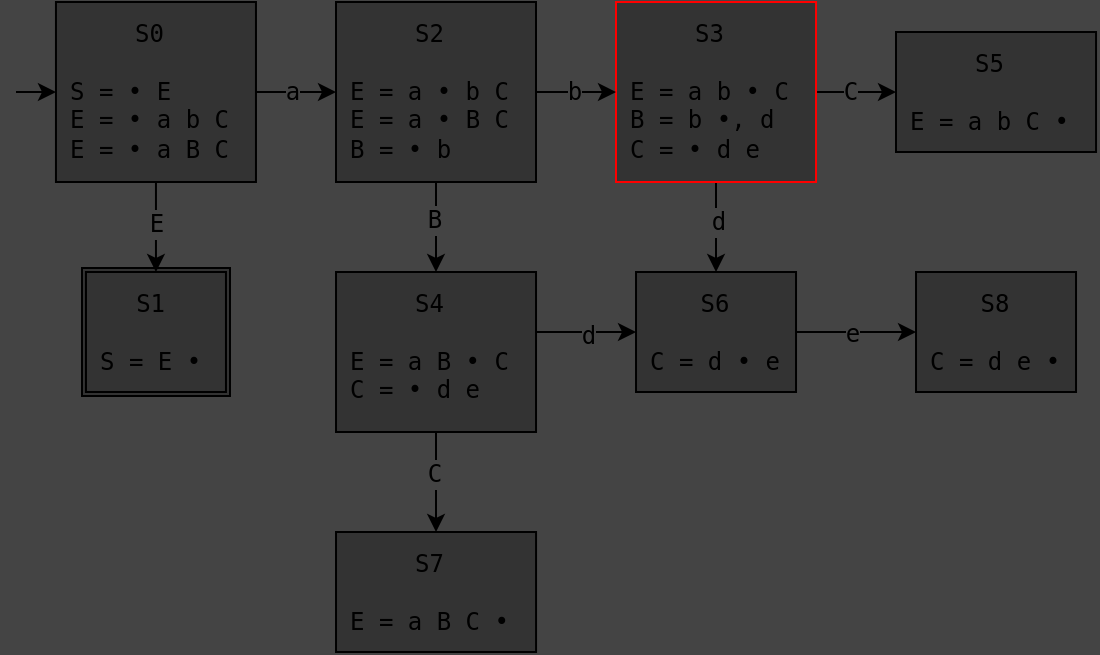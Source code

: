 <mxfile version="25.0.2">
  <diagram name="Page-1" id="PYJ2EbEZMSt3SerLNBYG">
    <mxGraphModel dx="339" dy="344" grid="1" gridSize="10" guides="1" tooltips="1" connect="1" arrows="1" fold="1" page="1" pageScale="1" pageWidth="827" pageHeight="1169" background="#444444" math="0" shadow="0">
      <root>
        <mxCell id="0" />
        <mxCell id="1" parent="0" />
        <mxCell id="94sYDs7mMGD5UERxbpqg-1" value="&lt;div style=&quot;text-align: center;&quot;&gt;&lt;br&gt;&lt;/div&gt;" style="rounded=0;whiteSpace=wrap;html=1;fontFamily=monospace;align=left;spacing=7;verticalAlign=top;spacingTop=-3;fillColor=#333333;" vertex="1" parent="1">
          <mxGeometry x="63.0" y="158" width="74" height="64" as="geometry" />
        </mxCell>
        <mxCell id="hS7_LjZfpNOxfmpkIFcN-10" style="edgeStyle=orthogonalEdgeStyle;rounded=0;orthogonalLoop=1;jettySize=auto;html=1;fontFamily=monospace;fontSize=12;fontColor=default;" parent="1" source="hS7_LjZfpNOxfmpkIFcN-1" target="hS7_LjZfpNOxfmpkIFcN-6" edge="1">
          <mxGeometry relative="1" as="geometry">
            <Array as="points" />
          </mxGeometry>
        </mxCell>
        <mxCell id="hS7_LjZfpNOxfmpkIFcN-14" value="a" style="edgeLabel;html=1;align=center;verticalAlign=middle;resizable=0;points=[];rounded=0;strokeColor=default;spacing=10;fontFamily=monospace;fontSize=12;fontColor=default;fillColor=default;labelBackgroundColor=#444444;" parent="hS7_LjZfpNOxfmpkIFcN-10" vertex="1" connectable="0">
          <mxGeometry x="-0.02" relative="1" as="geometry">
            <mxPoint x="-2" as="offset" />
          </mxGeometry>
        </mxCell>
        <mxCell id="hS7_LjZfpNOxfmpkIFcN-31" style="edgeStyle=orthogonalEdgeStyle;rounded=0;orthogonalLoop=1;jettySize=auto;html=1;fontFamily=monospace;fontSize=12;fontColor=default;" parent="1" source="hS7_LjZfpNOxfmpkIFcN-1" target="hS7_LjZfpNOxfmpkIFcN-2" edge="1">
          <mxGeometry relative="1" as="geometry" />
        </mxCell>
        <mxCell id="hS7_LjZfpNOxfmpkIFcN-32" value="E" style="edgeLabel;html=1;align=center;verticalAlign=middle;resizable=0;points=[];rounded=0;strokeColor=default;spacing=10;fontFamily=monospace;fontSize=12;fontColor=default;fillColor=default;labelBackgroundColor=#444444;" parent="hS7_LjZfpNOxfmpkIFcN-31" vertex="1" connectable="0">
          <mxGeometry x="0.259" y="-1" relative="1" as="geometry">
            <mxPoint x="1" y="-8" as="offset" />
          </mxGeometry>
        </mxCell>
        <mxCell id="hS7_LjZfpNOxfmpkIFcN-1" value="&lt;div style=&quot;text-align: center;&quot;&gt;S0&lt;/div&gt;&lt;div&gt;&lt;br&gt;&lt;/div&gt;S = •&amp;nbsp;E&lt;div&gt;E =&amp;nbsp;&lt;span style=&quot;background-color: initial;&quot;&gt;•&lt;/span&gt;&lt;span style=&quot;background-color: initial;&quot;&gt;&amp;nbsp;a b C&lt;/span&gt;&lt;/div&gt;&lt;div&gt;E =&amp;nbsp;&lt;span style=&quot;background-color: initial;&quot;&gt;•&lt;/span&gt;&lt;span style=&quot;background-color: initial;&quot;&gt;&amp;nbsp;a B C&lt;br&gt;&lt;/span&gt;&lt;/div&gt;" style="rounded=0;whiteSpace=wrap;html=1;fontFamily=monospace;align=left;spacing=7;verticalAlign=top;spacingTop=-3;fillColor=#333333;" parent="1" vertex="1">
          <mxGeometry x="49.98" y="25" width="100" height="90" as="geometry" />
        </mxCell>
        <mxCell id="hS7_LjZfpNOxfmpkIFcN-2" value="&lt;div style=&quot;text-align: center;&quot;&gt;S1&lt;/div&gt;&lt;div&gt;&lt;br&gt;&lt;/div&gt;&lt;div&gt;S = E&amp;nbsp;&lt;span style=&quot;background-color: initial;&quot;&gt;•&lt;/span&gt;&lt;/div&gt;" style="rounded=0;whiteSpace=wrap;html=1;fontFamily=monospace;align=left;spacing=7;verticalAlign=top;spacingTop=-3;fillColor=#333333;" parent="1" vertex="1">
          <mxGeometry x="64.98" y="160" width="70" height="60" as="geometry" />
        </mxCell>
        <mxCell id="zd5rfagbptxv0MgjASE6-4" style="edgeStyle=orthogonalEdgeStyle;rounded=0;orthogonalLoop=1;jettySize=auto;html=1;" parent="1" source="hS7_LjZfpNOxfmpkIFcN-4" target="hS7_LjZfpNOxfmpkIFcN-22" edge="1">
          <mxGeometry relative="1" as="geometry">
            <Array as="points">
              <mxPoint x="310" y="190" />
              <mxPoint x="310" y="190" />
            </Array>
          </mxGeometry>
        </mxCell>
        <mxCell id="zd5rfagbptxv0MgjASE6-10" value="d" style="edgeLabel;html=1;align=center;verticalAlign=middle;resizable=0;points=[];rounded=0;strokeColor=default;spacing=10;fontFamily=monospace;fontSize=12;fontColor=default;labelBackgroundColor=#444444;fillColor=default;gradientColor=none;" parent="zd5rfagbptxv0MgjASE6-4" vertex="1" connectable="0">
          <mxGeometry x="0.018" y="-2" relative="1" as="geometry">
            <mxPoint as="offset" />
          </mxGeometry>
        </mxCell>
        <mxCell id="zd5rfagbptxv0MgjASE6-6" style="edgeStyle=orthogonalEdgeStyle;rounded=0;orthogonalLoop=1;jettySize=auto;html=1;" parent="1" source="hS7_LjZfpNOxfmpkIFcN-4" target="hS7_LjZfpNOxfmpkIFcN-8" edge="1">
          <mxGeometry relative="1" as="geometry" />
        </mxCell>
        <mxCell id="zd5rfagbptxv0MgjASE6-12" value="C" style="edgeLabel;html=1;align=center;verticalAlign=middle;resizable=0;points=[];rounded=0;strokeColor=default;spacing=10;fontFamily=monospace;fontSize=12;fontColor=default;labelBackgroundColor=#444444;fillColor=default;gradientColor=none;" parent="zd5rfagbptxv0MgjASE6-6" vertex="1" connectable="0">
          <mxGeometry x="-0.16" relative="1" as="geometry">
            <mxPoint x="-1" as="offset" />
          </mxGeometry>
        </mxCell>
        <mxCell id="hS7_LjZfpNOxfmpkIFcN-4" value="&lt;div style=&quot;text-align: center;&quot;&gt;S4&lt;/div&gt;&lt;div&gt;&lt;br&gt;&lt;/div&gt;&lt;div&gt;E = a B • C&lt;/div&gt;&lt;div&gt;C =&amp;nbsp;&lt;span style=&quot;background-color: initial;&quot;&gt;• d e&lt;/span&gt;&lt;/div&gt;" style="rounded=0;whiteSpace=wrap;html=1;fontFamily=monospace;align=left;spacing=7;verticalAlign=top;spacingTop=-3;fillColor=#333333;" parent="1" vertex="1">
          <mxGeometry x="190.01" y="160" width="100" height="80" as="geometry" />
        </mxCell>
        <mxCell id="zd5rfagbptxv0MgjASE6-2" style="edgeStyle=orthogonalEdgeStyle;rounded=0;orthogonalLoop=1;jettySize=auto;html=1;" parent="1" source="hS7_LjZfpNOxfmpkIFcN-5" target="hS7_LjZfpNOxfmpkIFcN-7" edge="1">
          <mxGeometry relative="1" as="geometry" />
        </mxCell>
        <mxCell id="zd5rfagbptxv0MgjASE6-8" value="C" style="edgeLabel;html=1;align=center;verticalAlign=middle;resizable=0;points=[];rounded=0;strokeColor=default;spacing=10;fontFamily=monospace;fontSize=12;fontColor=default;labelBackgroundColor=#444444;fillColor=default;gradientColor=none;" parent="zd5rfagbptxv0MgjASE6-2" vertex="1" connectable="0">
          <mxGeometry x="-0.151" y="-2" relative="1" as="geometry">
            <mxPoint y="-2" as="offset" />
          </mxGeometry>
        </mxCell>
        <mxCell id="zd5rfagbptxv0MgjASE6-5" style="edgeStyle=orthogonalEdgeStyle;rounded=0;orthogonalLoop=1;jettySize=auto;html=1;" parent="1" source="hS7_LjZfpNOxfmpkIFcN-5" target="hS7_LjZfpNOxfmpkIFcN-22" edge="1">
          <mxGeometry relative="1" as="geometry" />
        </mxCell>
        <mxCell id="zd5rfagbptxv0MgjASE6-9" value="d" style="edgeLabel;html=1;align=center;verticalAlign=middle;resizable=0;points=[];rounded=0;strokeColor=default;spacing=10;fontFamily=monospace;fontSize=12;fontColor=default;labelBackgroundColor=#444444;fillColor=default;gradientColor=none;" parent="zd5rfagbptxv0MgjASE6-5" vertex="1" connectable="0">
          <mxGeometry x="-0.111" y="1" relative="1" as="geometry">
            <mxPoint as="offset" />
          </mxGeometry>
        </mxCell>
        <mxCell id="hS7_LjZfpNOxfmpkIFcN-5" value="&lt;div style=&quot;text-align: center;&quot;&gt;&lt;div&gt;S3&lt;/div&gt;&lt;div style=&quot;text-align: left;&quot;&gt;&lt;br&gt;&lt;/div&gt;&lt;span style=&quot;text-align: left;&quot;&gt;E = a b • C&lt;/span&gt;&lt;div style=&quot;text-align: left;&quot;&gt;B = b&amp;nbsp;&lt;span style=&quot;background-color: initial;&quot;&gt;•, d&lt;/span&gt;&lt;/div&gt;&lt;div style=&quot;text-align: left;&quot;&gt;&lt;span style=&quot;background-color: initial;&quot;&gt;C =&amp;nbsp;&lt;/span&gt;&lt;span style=&quot;background-color: initial;&quot;&gt;• d e&lt;/span&gt;&lt;/div&gt;&lt;/div&gt;" style="rounded=0;whiteSpace=wrap;html=1;fontFamily=monospace;align=left;spacing=7;verticalAlign=top;spacingTop=-3;fillColor=#333333;strokeColor=#FF0000;" parent="1" vertex="1">
          <mxGeometry x="330" y="25" width="100.02" height="90" as="geometry" />
        </mxCell>
        <mxCell id="hS7_LjZfpNOxfmpkIFcN-11" style="edgeStyle=orthogonalEdgeStyle;rounded=0;orthogonalLoop=1;jettySize=auto;html=1;fontFamily=monospace;fontSize=12;fontColor=default;" parent="1" source="hS7_LjZfpNOxfmpkIFcN-6" target="hS7_LjZfpNOxfmpkIFcN-5" edge="1">
          <mxGeometry relative="1" as="geometry">
            <Array as="points">
              <mxPoint x="340" y="40" />
              <mxPoint x="340" y="40" />
            </Array>
          </mxGeometry>
        </mxCell>
        <mxCell id="hS7_LjZfpNOxfmpkIFcN-15" value="b" style="edgeLabel;html=1;align=center;verticalAlign=middle;resizable=0;points=[];rounded=0;strokeColor=default;spacing=10;fontFamily=monospace;fontSize=12;fontColor=default;fillColor=default;labelBackgroundColor=#444444;" parent="hS7_LjZfpNOxfmpkIFcN-11" vertex="1" connectable="0">
          <mxGeometry x="-0.18" relative="1" as="geometry">
            <mxPoint x="2" as="offset" />
          </mxGeometry>
        </mxCell>
        <mxCell id="zd5rfagbptxv0MgjASE6-3" style="edgeStyle=orthogonalEdgeStyle;rounded=0;orthogonalLoop=1;jettySize=auto;html=1;" parent="1" source="hS7_LjZfpNOxfmpkIFcN-6" target="hS7_LjZfpNOxfmpkIFcN-4" edge="1">
          <mxGeometry relative="1" as="geometry" />
        </mxCell>
        <mxCell id="zd5rfagbptxv0MgjASE6-11" value="B" style="edgeLabel;html=1;align=center;verticalAlign=middle;resizable=0;points=[];rounded=0;strokeColor=default;spacing=10;fontFamily=monospace;fontSize=12;fontColor=default;labelBackgroundColor=#444444;fillColor=default;gradientColor=none;" parent="zd5rfagbptxv0MgjASE6-3" vertex="1" connectable="0">
          <mxGeometry x="-0.156" y="2" relative="1" as="geometry">
            <mxPoint x="-3" as="offset" />
          </mxGeometry>
        </mxCell>
        <mxCell id="hS7_LjZfpNOxfmpkIFcN-6" value="&lt;div style=&quot;text-align: center;&quot;&gt;S2&lt;/div&gt;&lt;div&gt;&lt;br&gt;&lt;/div&gt;E = a • b C&lt;div&gt;E = a&amp;nbsp;&lt;span style=&quot;background-color: initial;&quot;&gt;•&lt;/span&gt;&lt;span style=&quot;background-color: initial;&quot;&gt;&amp;nbsp;B C&lt;/span&gt;&lt;/div&gt;&lt;div&gt;B =&amp;nbsp;&lt;span style=&quot;background-color: initial;&quot;&gt;•&lt;/span&gt;&lt;span style=&quot;background-color: initial;&quot;&gt;&amp;nbsp;b&lt;/span&gt;&lt;/div&gt;" style="rounded=0;whiteSpace=wrap;html=1;fontFamily=monospace;align=left;spacing=7;verticalAlign=top;spacingTop=-3;fillColor=#333333;" parent="1" vertex="1">
          <mxGeometry x="190" y="25" width="100" height="90" as="geometry" />
        </mxCell>
        <mxCell id="hS7_LjZfpNOxfmpkIFcN-7" value="&lt;div style=&quot;text-align: center;&quot;&gt;S5&lt;/div&gt;&lt;div&gt;&lt;br&gt;&lt;/div&gt;E = a b C •" style="rounded=0;whiteSpace=wrap;html=1;fontFamily=monospace;align=left;spacing=7;verticalAlign=top;spacingTop=-3;fillColor=#333333;" parent="1" vertex="1">
          <mxGeometry x="470" y="40" width="100.02" height="60" as="geometry" />
        </mxCell>
        <mxCell id="hS7_LjZfpNOxfmpkIFcN-8" value="&lt;div style=&quot;text-align: center;&quot;&gt;S7&lt;/div&gt;&lt;div&gt;&lt;br&gt;&lt;/div&gt;E = a B C •" style="rounded=0;whiteSpace=wrap;html=1;fontFamily=monospace;align=left;spacing=7;verticalAlign=top;spacingTop=-3;fillColor=#333333;" parent="1" vertex="1">
          <mxGeometry x="190.01" y="290" width="100.02" height="60" as="geometry" />
        </mxCell>
        <mxCell id="bJg1gl5iEhi3l22wpezI-3" style="edgeStyle=orthogonalEdgeStyle;rounded=0;orthogonalLoop=1;jettySize=auto;html=1;" parent="1" source="hS7_LjZfpNOxfmpkIFcN-22" target="bJg1gl5iEhi3l22wpezI-2" edge="1">
          <mxGeometry relative="1" as="geometry" />
        </mxCell>
        <mxCell id="bJg1gl5iEhi3l22wpezI-5" value="e" style="edgeLabel;html=1;align=center;verticalAlign=middle;resizable=0;points=[];rounded=0;strokeColor=default;spacing=10;fontFamily=monospace;fontSize=12;fontColor=default;labelBackgroundColor=#444444;fillColor=default;gradientColor=none;" parent="bJg1gl5iEhi3l22wpezI-3" vertex="1" connectable="0">
          <mxGeometry x="-0.067" y="-1" relative="1" as="geometry">
            <mxPoint as="offset" />
          </mxGeometry>
        </mxCell>
        <mxCell id="hS7_LjZfpNOxfmpkIFcN-22" value="&lt;div style=&quot;text-align: center;&quot;&gt;S6&lt;/div&gt;&lt;div&gt;&lt;br&gt;&lt;/div&gt;&lt;div&gt;C = d&amp;nbsp;&lt;span style=&quot;background-color: initial;&quot;&gt;• e&lt;/span&gt;&lt;br&gt;&lt;/div&gt;" style="rounded=0;whiteSpace=wrap;html=1;fontFamily=monospace;align=left;spacing=7;verticalAlign=top;spacingTop=-3;fillColor=#333333;" parent="1" vertex="1">
          <mxGeometry x="340.01" y="160" width="80" height="60" as="geometry" />
        </mxCell>
        <mxCell id="hS7_LjZfpNOxfmpkIFcN-57" value="" style="endArrow=classic;html=1;rounded=0;fontFamily=monospace;fontSize=12;fontColor=default;" parent="1" target="hS7_LjZfpNOxfmpkIFcN-1" edge="1">
          <mxGeometry width="50" height="50" relative="1" as="geometry">
            <mxPoint x="30" y="70" as="sourcePoint" />
            <mxPoint y="40" as="targetPoint" />
          </mxGeometry>
        </mxCell>
        <mxCell id="bJg1gl5iEhi3l22wpezI-2" value="&lt;div style=&quot;text-align: center;&quot;&gt;S8&lt;/div&gt;&lt;div&gt;&lt;br&gt;&lt;/div&gt;&lt;div&gt;C = d&lt;span style=&quot;background-color: initial;&quot;&gt;&amp;nbsp;e&lt;/span&gt;&lt;span style=&quot;background-color: initial;&quot;&gt;&amp;nbsp;&lt;/span&gt;&lt;span style=&quot;background-color: initial;&quot;&gt;•&lt;/span&gt;&lt;br&gt;&lt;/div&gt;" style="rounded=0;whiteSpace=wrap;html=1;fontFamily=monospace;align=left;spacing=7;verticalAlign=top;spacingTop=-3;fillColor=#333333;" parent="1" vertex="1">
          <mxGeometry x="480.01" y="160" width="80" height="60" as="geometry" />
        </mxCell>
      </root>
    </mxGraphModel>
  </diagram>
</mxfile>
